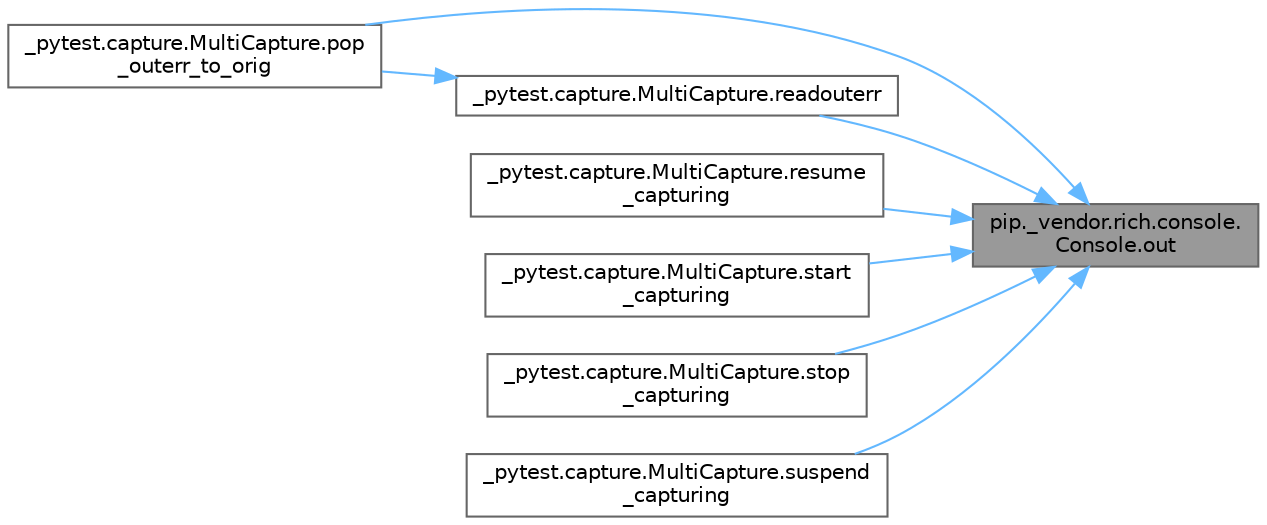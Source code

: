 digraph "pip._vendor.rich.console.Console.out"
{
 // LATEX_PDF_SIZE
  bgcolor="transparent";
  edge [fontname=Helvetica,fontsize=10,labelfontname=Helvetica,labelfontsize=10];
  node [fontname=Helvetica,fontsize=10,shape=box,height=0.2,width=0.4];
  rankdir="RL";
  Node1 [id="Node000001",label="pip._vendor.rich.console.\lConsole.out",height=0.2,width=0.4,color="gray40", fillcolor="grey60", style="filled", fontcolor="black",tooltip=" "];
  Node1 -> Node2 [id="edge1_Node000001_Node000002",dir="back",color="steelblue1",style="solid",tooltip=" "];
  Node2 [id="Node000002",label="_pytest.capture.MultiCapture.pop\l_outerr_to_orig",height=0.2,width=0.4,color="grey40", fillcolor="white", style="filled",URL="$class__pytest_1_1capture_1_1_multi_capture.html#aaa56a0bda619698c6c2fd4410163f899",tooltip=" "];
  Node1 -> Node3 [id="edge2_Node000001_Node000003",dir="back",color="steelblue1",style="solid",tooltip=" "];
  Node3 [id="Node000003",label="_pytest.capture.MultiCapture.readouterr",height=0.2,width=0.4,color="grey40", fillcolor="white", style="filled",URL="$class__pytest_1_1capture_1_1_multi_capture.html#a1295db0d49e2c4d52ca5bf544bfbe2d6",tooltip=" "];
  Node3 -> Node2 [id="edge3_Node000003_Node000002",dir="back",color="steelblue1",style="solid",tooltip=" "];
  Node1 -> Node4 [id="edge4_Node000001_Node000004",dir="back",color="steelblue1",style="solid",tooltip=" "];
  Node4 [id="Node000004",label="_pytest.capture.MultiCapture.resume\l_capturing",height=0.2,width=0.4,color="grey40", fillcolor="white", style="filled",URL="$class__pytest_1_1capture_1_1_multi_capture.html#a54d2f7dcb1e5f1e3baca68ca23b7ed86",tooltip=" "];
  Node1 -> Node5 [id="edge5_Node000001_Node000005",dir="back",color="steelblue1",style="solid",tooltip=" "];
  Node5 [id="Node000005",label="_pytest.capture.MultiCapture.start\l_capturing",height=0.2,width=0.4,color="grey40", fillcolor="white", style="filled",URL="$class__pytest_1_1capture_1_1_multi_capture.html#ad3583ba351c3fcb15b8aa157e5647d5f",tooltip=" "];
  Node1 -> Node6 [id="edge6_Node000001_Node000006",dir="back",color="steelblue1",style="solid",tooltip=" "];
  Node6 [id="Node000006",label="_pytest.capture.MultiCapture.stop\l_capturing",height=0.2,width=0.4,color="grey40", fillcolor="white", style="filled",URL="$class__pytest_1_1capture_1_1_multi_capture.html#a69e03981944938c3c4ea56995f5853e0",tooltip=" "];
  Node1 -> Node7 [id="edge7_Node000001_Node000007",dir="back",color="steelblue1",style="solid",tooltip=" "];
  Node7 [id="Node000007",label="_pytest.capture.MultiCapture.suspend\l_capturing",height=0.2,width=0.4,color="grey40", fillcolor="white", style="filled",URL="$class__pytest_1_1capture_1_1_multi_capture.html#a31c95157facd183f078cf97cb9ffd056",tooltip=" "];
}
